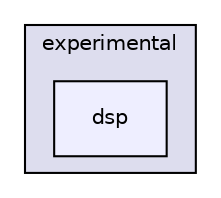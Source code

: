 digraph "/home/travis/build/tobanteAudio/taetl/taetl/experimental/dsp" {
  compound=true
  node [ fontsize="10", fontname="Helvetica"];
  edge [ labelfontsize="10", labelfontname="Helvetica"];
  subgraph clusterdir_eaa2feafe1d43c0ec518e4b789497441 {
    graph [ bgcolor="#ddddee", pencolor="black", label="experimental" fontname="Helvetica", fontsize="10", URL="dir_eaa2feafe1d43c0ec518e4b789497441.html"]
  dir_6ecb9db0f43dfa41a774dce6c964ff19 [shape=box, label="dsp", style="filled", fillcolor="#eeeeff", pencolor="black", URL="dir_6ecb9db0f43dfa41a774dce6c964ff19.html"];
  }
}
